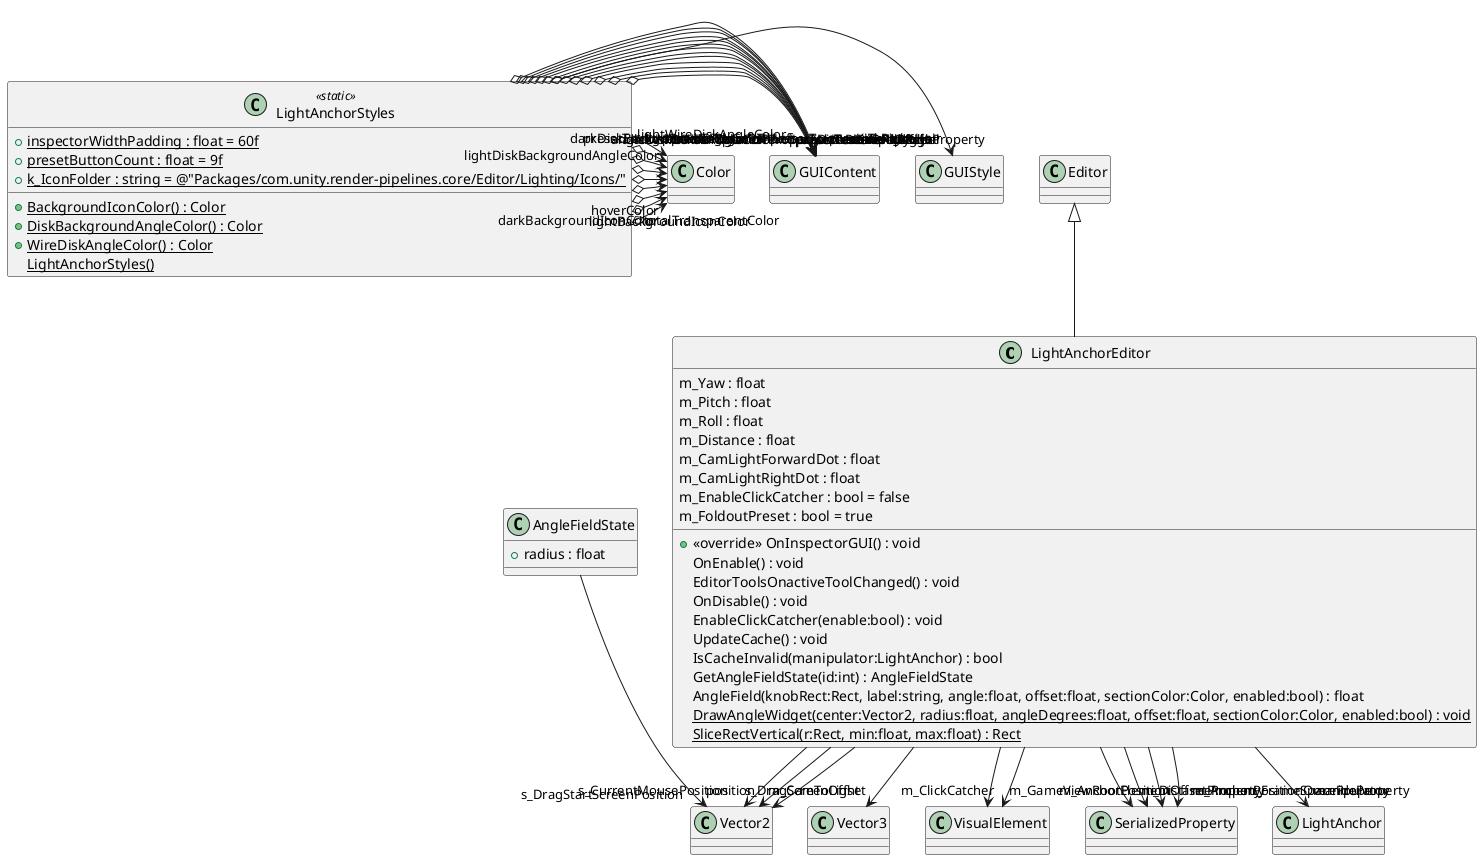 @startuml
class LightAnchorEditor {
    m_Yaw : float
    m_Pitch : float
    m_Roll : float
    m_Distance : float
    m_CamLightForwardDot : float
    m_CamLightRightDot : float
    m_EnableClickCatcher : bool = false
    m_FoldoutPreset : bool = true
    + <<override>> OnInspectorGUI() : void
    OnEnable() : void
    EditorToolsOnactiveToolChanged() : void
    OnDisable() : void
    EnableClickCatcher(enable:bool) : void
    UpdateCache() : void
    IsCacheInvalid(manipulator:LightAnchor) : bool
    GetAngleFieldState(id:int) : AngleFieldState
    AngleField(knobRect:Rect, label:string, angle:float, offset:float, sectionColor:Color, enabled:bool) : float
    {static} DrawAngleWidget(center:Vector2, radius:float, angleDegrees:float, offset:float, sectionColor:Color, enabled:bool) : void
    {static} SliceRectVertical(r:Rect, min:float, max:float) : Rect
}
class AngleFieldState {
    + radius : float
}
class LightAnchorStyles <<static>> {
    {static} + inspectorWidthPadding : float = 60f
    {static} + presetButtonCount : float = 9f
    {static} + k_IconFolder : string = @"Packages/com.unity.render-pipelines.core/Editor/Lighting/Icons/"
    {static} + BackgroundIconColor() : Color
    {static} + DiskBackgroundAngleColor() : Color
    {static} + WireDiskAngleColor() : Color
    {static} LightAnchorStyles()
}
Editor <|-- LightAnchorEditor
LightAnchorEditor --> "m_CamToLight" Vector3
LightAnchorEditor --> "m_GameViewRootElement" VisualElement
LightAnchorEditor --> "m_ClickCatcher" VisualElement
LightAnchorEditor --> "m_DistanceProperty" SerializedProperty
LightAnchorEditor --> "m_FrameSpaceProperty" SerializedProperty
LightAnchorEditor --> "m_AnchorPositionOverrideProperty" SerializedProperty
LightAnchorEditor --> "m_AnchorPositionOffsetProperty" SerializedProperty
LightAnchorEditor --> "manipulator" LightAnchor
LightAnchorEditor --> "s_CurrentMousePosition" Vector2
LightAnchorEditor --> "s_DragStartScreenPosition" Vector2
LightAnchorEditor --> "s_DragScreenOffset" Vector2
AngleFieldState --> "position" Vector2
LightAnchorStyles o-> "centeredLabel" GUIStyle
LightAnchorStyles o-> "presetTextureRimLeft" GUIContent
LightAnchorStyles o-> "presetTextureKickLeft" GUIContent
LightAnchorStyles o-> "presetTextureBounceLeft" GUIContent
LightAnchorStyles o-> "presetTextureFillLeft" GUIContent
LightAnchorStyles o-> "presetTextureHair" GUIContent
LightAnchorStyles o-> "presetTextureFillRight" GUIContent
LightAnchorStyles o-> "presetTextureBounceRight" GUIContent
LightAnchorStyles o-> "presetTextureKickRight" GUIContent
LightAnchorStyles o-> "presetTextureRimRight" GUIContent
LightAnchorStyles o-> "distanceProperty" GUIContent
LightAnchorStyles o-> "upDirectionProperty" GUIContent
LightAnchorStyles o-> "anchorPositionOverrideProperty" GUIContent
LightAnchorStyles o-> "anchorPositionOffsetProperty" GUIContent
LightAnchorStyles o-> "totalTransparentColor" Color
LightAnchorStyles o-> "hoverColor" Color
LightAnchorStyles o-> "darkBackgroundIconColor" Color
LightAnchorStyles o-> "lightBackgroundIconColor" Color
LightAnchorStyles o-> "angleDiskBorderColor" Color
LightAnchorStyles o-> "darkDiskBackgroundAngleColor" Color
LightAnchorStyles o-> "lightDiskBackgroundAngleColor" Color
LightAnchorStyles o-> "darkWireDiskAngleColor" Color
LightAnchorStyles o-> "lightWireDiskAngleColor" Color
@enduml
